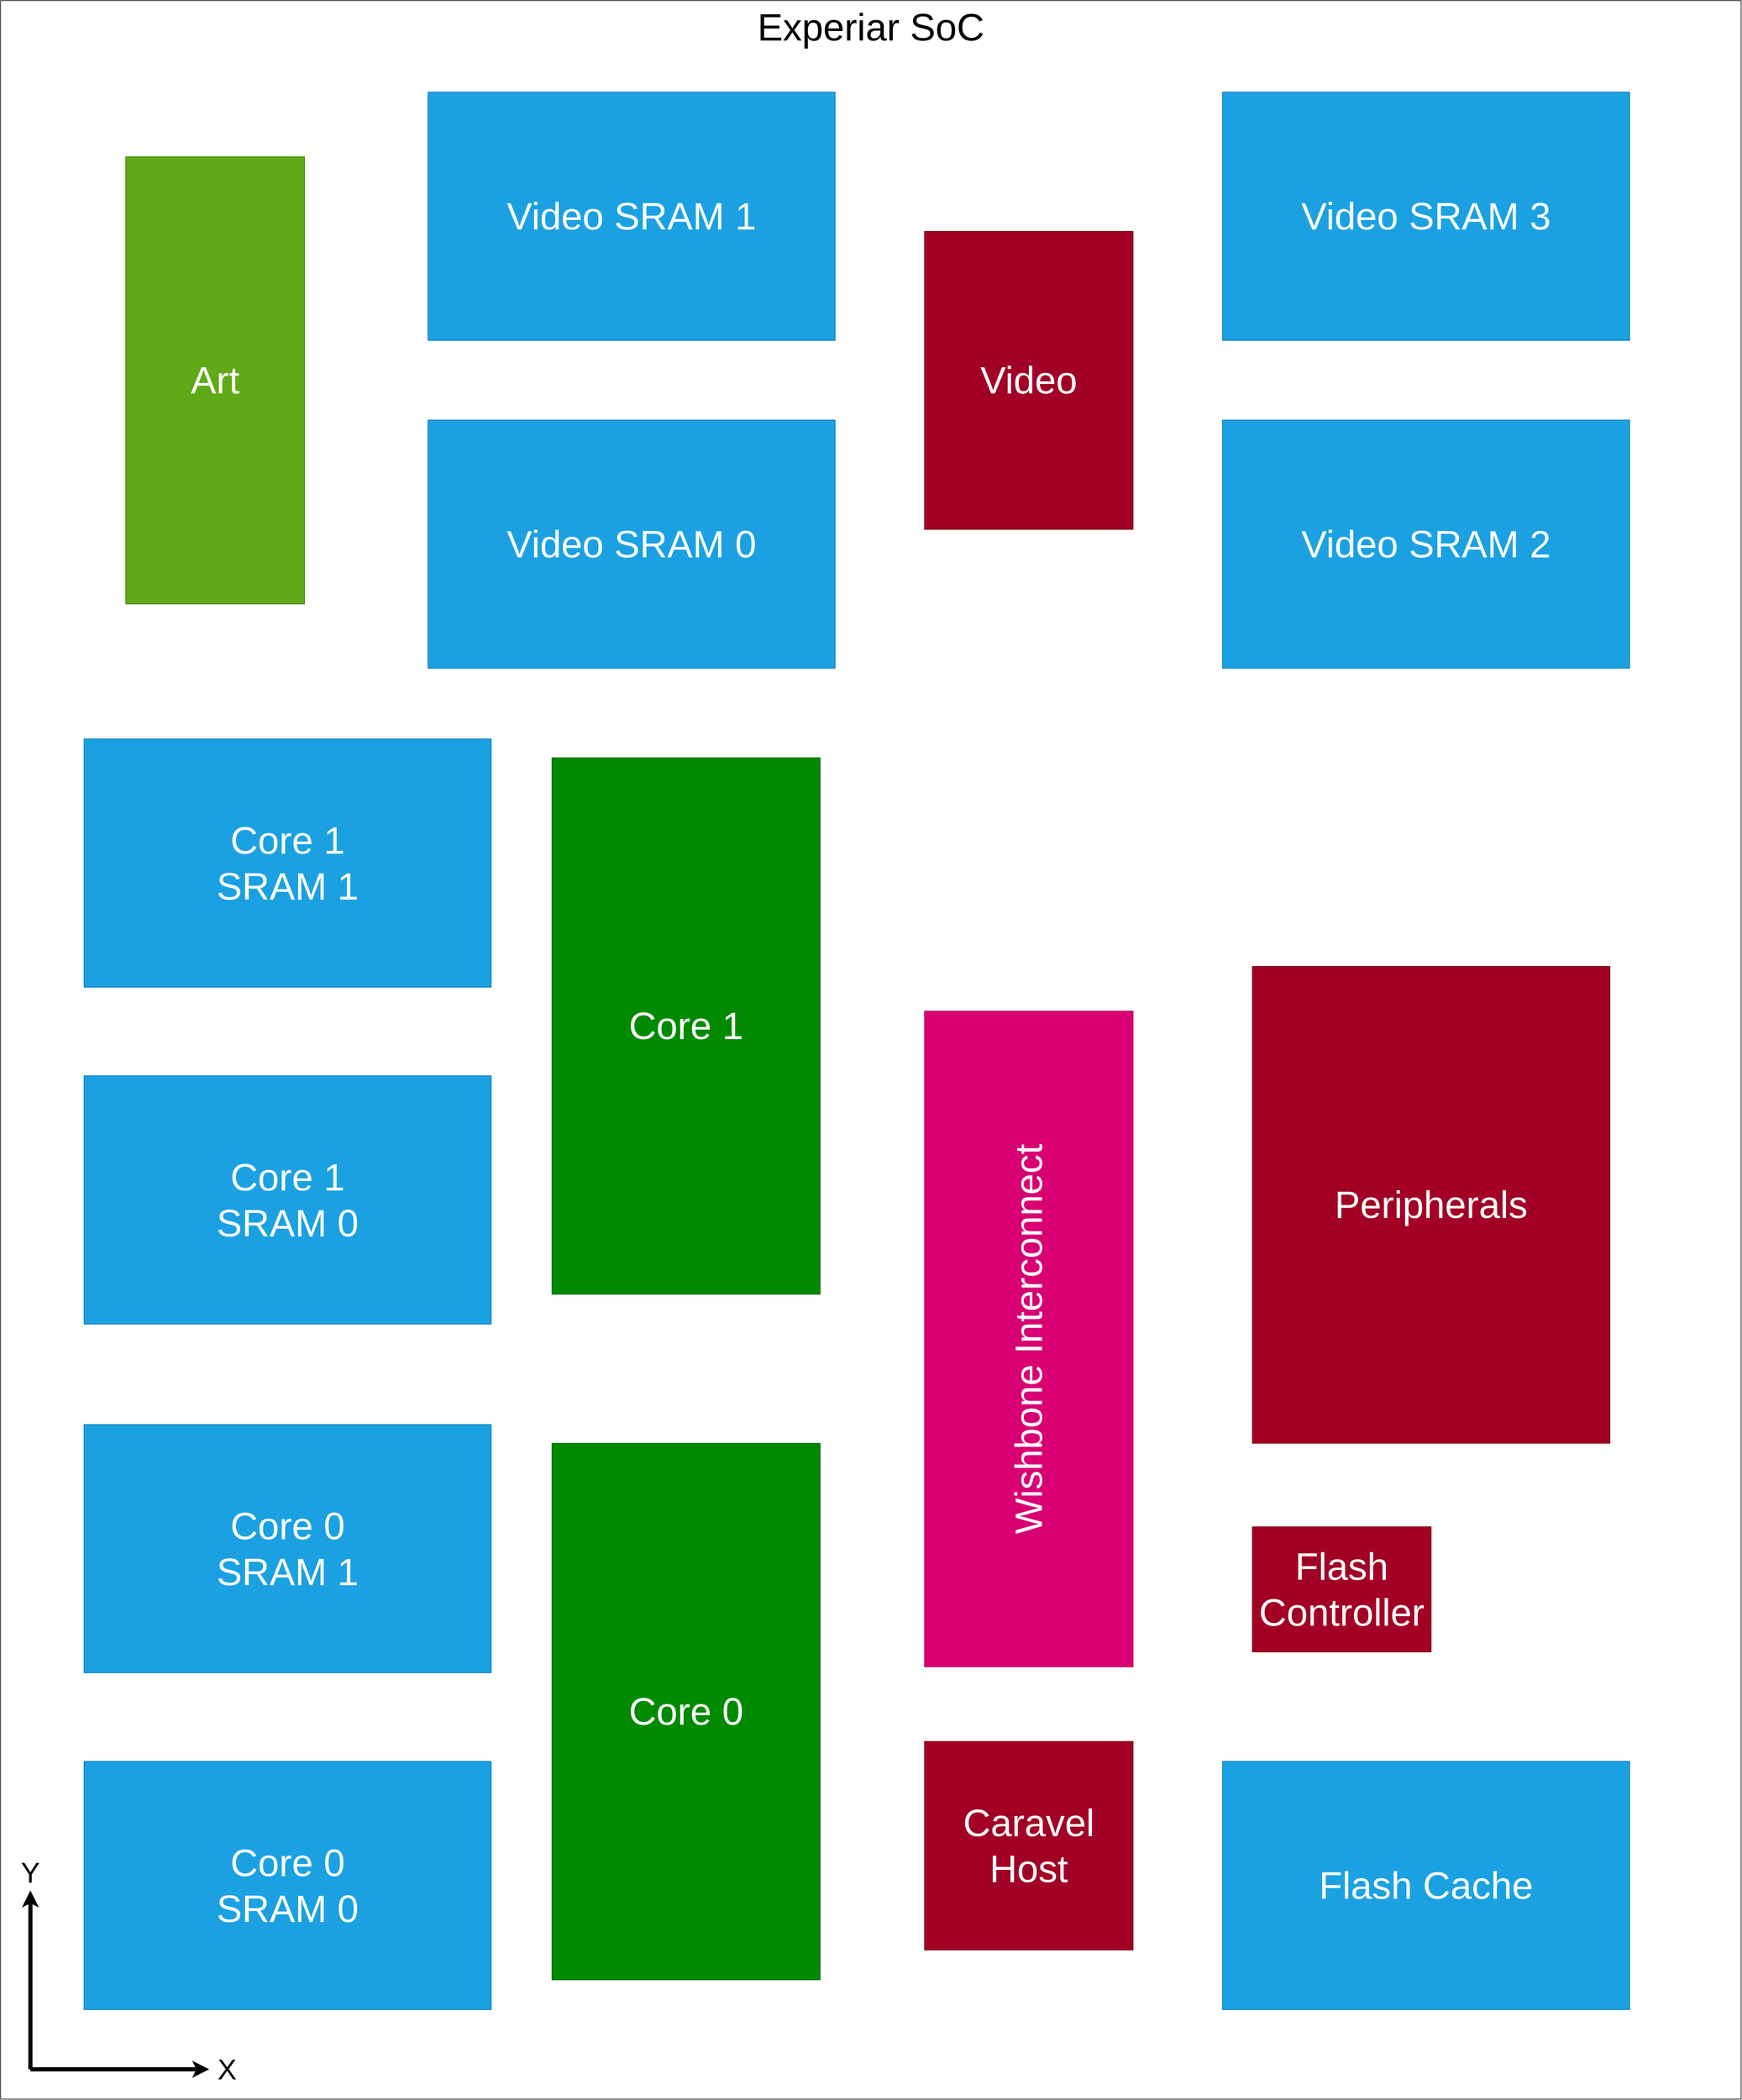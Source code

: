<mxfile version="18.0.6" type="device" pages="2"><diagram id="yvsdHdthbN7Aulyef8FL" name="Chip"><mxGraphModel dx="6873" dy="4083" grid="1" gridSize="10" guides="1" tooltips="1" connect="0" arrows="0" fold="1" page="1" pageScale="1" pageWidth="1600" pageHeight="900" math="1" shadow="0"><root><mxCell id="0"/><mxCell id="1" parent="0"/><mxCell id="F5nkeVbqzN7qwwfJJaGw-9" value="" style="group;flipV=1;" parent="1" vertex="1" connectable="0"><mxGeometry width="2920" height="3520" as="geometry"/></mxCell><mxCell id="ul03ughP1UyIuIYH0G2M-1" value="&lt;font style=&quot;font-size: 64px&quot;&gt;Experiar SoC&lt;/font&gt;" style="rounded=0;whiteSpace=wrap;html=1;verticalAlign=top;flipV=0;direction=east;shadow=0;sketch=0;fillColor=default;gradientColor=none;glass=0;container=0;imageVerticalAlign=middle;noLabel=0;" parent="F5nkeVbqzN7qwwfJJaGw-9" vertex="1"><mxGeometry width="2920" height="3520" as="geometry"/></mxCell><mxCell id="KyZ2MTBXQiaxvafbOAjm-1" value="&lt;font style=&quot;font-size: 64px&quot;&gt;Wishbone Interconnect&lt;/font&gt;" style="rounded=0;whiteSpace=wrap;html=1;verticalAlign=middle;flipV=1;direction=east;shadow=0;sketch=0;fillColor=#d80073;glass=0;container=0;imageVerticalAlign=middle;noLabel=0;fontColor=#ffffff;strokeColor=#A50040;horizontal=0;" parent="F5nkeVbqzN7qwwfJJaGw-9" vertex="1"><mxGeometry x="1550" y="1695" width="350" height="1100" as="geometry"/></mxCell><mxCell id="KyZ2MTBXQiaxvafbOAjm-2" value="&lt;font style=&quot;font-size: 64px&quot;&gt;Peripherals&lt;/font&gt;" style="rounded=0;whiteSpace=wrap;html=1;verticalAlign=middle;flipV=1;direction=east;shadow=0;sketch=0;fillColor=#a20025;glass=0;container=0;imageVerticalAlign=middle;noLabel=0;fontColor=#ffffff;strokeColor=#6F0000;" parent="F5nkeVbqzN7qwwfJJaGw-9" vertex="1"><mxGeometry x="2100" y="1620" width="600" height="800" as="geometry"/></mxCell><mxCell id="KyZ2MTBXQiaxvafbOAjm-3" value="&lt;font style=&quot;font-size: 64px&quot;&gt;Core 1&lt;/font&gt;" style="rounded=0;whiteSpace=wrap;html=1;verticalAlign=middle;flipV=0;direction=east;shadow=0;sketch=0;fillColor=#008a00;glass=0;container=0;imageVerticalAlign=middle;noLabel=0;fontColor=#ffffff;strokeColor=#005700;" parent="F5nkeVbqzN7qwwfJJaGw-9" vertex="1"><mxGeometry x="925" y="1270" width="450" height="900" as="geometry"/></mxCell><mxCell id="KyZ2MTBXQiaxvafbOAjm-4" value="&lt;font style=&quot;font-size: 64px&quot;&gt;Core 0&lt;/font&gt;" style="rounded=0;whiteSpace=wrap;html=1;verticalAlign=middle;flipV=1;direction=east;shadow=0;sketch=0;fillColor=#008a00;glass=0;container=0;imageVerticalAlign=middle;noLabel=0;fontColor=#ffffff;strokeColor=#005700;" parent="F5nkeVbqzN7qwwfJJaGw-9" vertex="1"><mxGeometry x="925" y="2420" width="450" height="900" as="geometry"/></mxCell><mxCell id="KyZ2MTBXQiaxvafbOAjm-5" value="&lt;font style=&quot;font-size: 64px&quot;&gt;Core 0&lt;br&gt;SRAM 1&lt;/font&gt;" style="rounded=0;whiteSpace=wrap;html=1;verticalAlign=middle;flipV=1;direction=west;shadow=0;sketch=0;fillColor=#1ba1e2;glass=0;container=0;imageVerticalAlign=middle;noLabel=0;fontColor=#ffffff;strokeColor=#006EAF;" parent="F5nkeVbqzN7qwwfJJaGw-9" vertex="1"><mxGeometry x="140" y="2388.46" width="683.1" height="416.54" as="geometry"/></mxCell><mxCell id="KyZ2MTBXQiaxvafbOAjm-6" value="&lt;font style=&quot;font-size: 64px&quot;&gt;Core 1&lt;br&gt;SRAM 0&lt;/font&gt;" style="rounded=0;whiteSpace=wrap;html=1;verticalAlign=middle;flipV=1;direction=west;shadow=0;sketch=0;fillColor=#1ba1e2;glass=0;container=0;imageVerticalAlign=middle;noLabel=0;fontColor=#ffffff;strokeColor=#006EAF;" parent="F5nkeVbqzN7qwwfJJaGw-9" vertex="1"><mxGeometry x="140" y="1803.46" width="683.1" height="416.54" as="geometry"/></mxCell><mxCell id="KyZ2MTBXQiaxvafbOAjm-7" value="&lt;font style=&quot;font-size: 64px&quot;&gt;Caravel Host&lt;/font&gt;" style="rounded=0;whiteSpace=wrap;html=1;verticalAlign=middle;flipV=1;direction=east;shadow=0;sketch=0;fillColor=#a20025;glass=0;container=0;imageVerticalAlign=middle;noLabel=0;fontColor=#ffffff;strokeColor=#6F0000;" parent="F5nkeVbqzN7qwwfJJaGw-9" vertex="1"><mxGeometry x="1550" y="2920" width="350" height="350" as="geometry"/></mxCell><mxCell id="KyZ2MTBXQiaxvafbOAjm-9" value="" style="endArrow=classic;html=1;rounded=0;strokeWidth=7;" parent="F5nkeVbqzN7qwwfJJaGw-9" edge="1"><mxGeometry width="50" height="50" relative="1" as="geometry"><mxPoint x="50" y="3470" as="sourcePoint"/><mxPoint x="50" y="3170" as="targetPoint"/></mxGeometry></mxCell><mxCell id="KyZ2MTBXQiaxvafbOAjm-10" value="" style="endArrow=classic;html=1;rounded=0;strokeWidth=7;" parent="F5nkeVbqzN7qwwfJJaGw-9" edge="1"><mxGeometry width="50" height="50" relative="1" as="geometry"><mxPoint x="50" y="3470" as="sourcePoint"/><mxPoint x="350" y="3470" as="targetPoint"/></mxGeometry></mxCell><mxCell id="KyZ2MTBXQiaxvafbOAjm-21" value="Y" style="text;html=1;strokeColor=none;fillColor=none;align=center;verticalAlign=middle;whiteSpace=wrap;rounded=0;fontSize=48;" parent="F5nkeVbqzN7qwwfJJaGw-9" vertex="1"><mxGeometry x="30" y="3120" width="40" height="40" as="geometry"/></mxCell><mxCell id="KyZ2MTBXQiaxvafbOAjm-22" value="X" style="text;html=1;strokeColor=none;fillColor=none;align=center;verticalAlign=middle;whiteSpace=wrap;rounded=0;fontSize=48;" parent="F5nkeVbqzN7qwwfJJaGw-9" vertex="1"><mxGeometry x="360" y="3450" width="40" height="40" as="geometry"/></mxCell><mxCell id="F5nkeVbqzN7qwwfJJaGw-1" value="&lt;font style=&quot;font-size: 64px&quot;&gt;Video&lt;/font&gt;" style="rounded=0;whiteSpace=wrap;html=1;verticalAlign=middle;flipV=1;direction=east;shadow=0;sketch=0;fillColor=#a20025;glass=0;container=0;imageVerticalAlign=middle;noLabel=0;fontColor=#ffffff;strokeColor=#6F0000;" parent="F5nkeVbqzN7qwwfJJaGw-9" vertex="1"><mxGeometry x="1550" y="387" width="350" height="500" as="geometry"/></mxCell><mxCell id="F5nkeVbqzN7qwwfJJaGw-2" value="&lt;font style=&quot;font-size: 64px&quot;&gt;Video SRAM 3&lt;/font&gt;" style="rounded=0;whiteSpace=wrap;html=1;verticalAlign=middle;flipV=1;direction=east;shadow=0;sketch=0;fillColor=#1ba1e2;glass=0;container=0;imageVerticalAlign=middle;noLabel=0;fontColor=#ffffff;strokeColor=#006EAF;" parent="F5nkeVbqzN7qwwfJJaGw-9" vertex="1"><mxGeometry x="2050" y="153.46" width="683.1" height="416.54" as="geometry"/></mxCell><mxCell id="F5nkeVbqzN7qwwfJJaGw-3" value="&lt;font style=&quot;font-size: 64px&quot;&gt;Video SRAM 2&lt;/font&gt;" style="rounded=0;whiteSpace=wrap;html=1;verticalAlign=middle;flipV=1;direction=east;shadow=0;sketch=0;fillColor=#1ba1e2;glass=0;container=0;imageVerticalAlign=middle;noLabel=0;fontColor=#ffffff;strokeColor=#006EAF;" parent="F5nkeVbqzN7qwwfJJaGw-9" vertex="1"><mxGeometry x="2050" y="703.46" width="683.1" height="416.54" as="geometry"/></mxCell><mxCell id="zKgmCt91TdVVQ_jArr60-1" value="&lt;font style=&quot;font-size: 64px&quot;&gt;Flash&lt;br&gt;Controller&lt;br&gt;&lt;/font&gt;" style="rounded=0;whiteSpace=wrap;html=1;verticalAlign=middle;flipV=1;direction=south;shadow=0;sketch=0;fillColor=#a20025;glass=0;container=0;imageVerticalAlign=middle;noLabel=0;fontColor=#ffffff;strokeColor=#6F0000;horizontal=1;" parent="F5nkeVbqzN7qwwfJJaGw-9" vertex="1"><mxGeometry x="2100" y="2560" width="300" height="210" as="geometry"/></mxCell><mxCell id="HnePqxmNIAXnWnvkojr7-1" value="&lt;font style=&quot;font-size: 64px&quot;&gt;Core 1&lt;br&gt;SRAM 1&lt;/font&gt;" style="rounded=0;whiteSpace=wrap;html=1;verticalAlign=middle;flipV=1;direction=west;shadow=0;sketch=0;fillColor=#1ba1e2;glass=0;container=0;imageVerticalAlign=middle;noLabel=0;fontColor=#ffffff;strokeColor=#006EAF;" parent="F5nkeVbqzN7qwwfJJaGw-9" vertex="1"><mxGeometry x="140" y="1238.46" width="683.1" height="416.54" as="geometry"/></mxCell><mxCell id="HnePqxmNIAXnWnvkojr7-2" value="&lt;font style=&quot;font-size: 64px&quot;&gt;Core 0&lt;br&gt;SRAM 0&lt;/font&gt;" style="rounded=0;whiteSpace=wrap;html=1;verticalAlign=middle;flipV=1;direction=west;shadow=0;sketch=0;fillColor=#1ba1e2;glass=0;container=0;imageVerticalAlign=middle;noLabel=0;fontColor=#ffffff;strokeColor=#006EAF;" parent="F5nkeVbqzN7qwwfJJaGw-9" vertex="1"><mxGeometry x="140" y="2953.46" width="683.1" height="416.54" as="geometry"/></mxCell><mxCell id="HnePqxmNIAXnWnvkojr7-3" value="&lt;font style=&quot;font-size: 64px&quot;&gt;Flash Cache&lt;/font&gt;" style="rounded=0;whiteSpace=wrap;html=1;verticalAlign=middle;flipV=1;direction=west;shadow=0;sketch=0;fillColor=#1ba1e2;glass=0;container=0;imageVerticalAlign=middle;noLabel=0;fontColor=#ffffff;strokeColor=#006EAF;" parent="F5nkeVbqzN7qwwfJJaGw-9" vertex="1"><mxGeometry x="2050" y="2953.46" width="683.1" height="416.54" as="geometry"/></mxCell><mxCell id="HnePqxmNIAXnWnvkojr7-4" value="&lt;font style=&quot;font-size: 64px&quot;&gt;Video SRAM 1&lt;/font&gt;" style="rounded=0;whiteSpace=wrap;html=1;verticalAlign=middle;flipV=1;direction=west;shadow=0;sketch=0;fillColor=#1ba1e2;glass=0;container=0;imageVerticalAlign=middle;noLabel=0;fontColor=#ffffff;strokeColor=#006EAF;" parent="F5nkeVbqzN7qwwfJJaGw-9" vertex="1"><mxGeometry x="717" y="153.46" width="683.1" height="416.54" as="geometry"/></mxCell><mxCell id="HnePqxmNIAXnWnvkojr7-6" value="&lt;font style=&quot;font-size: 64px&quot;&gt;Video SRAM 0&lt;br&gt;&lt;/font&gt;" style="rounded=0;whiteSpace=wrap;html=1;verticalAlign=middle;flipV=1;direction=east;shadow=0;sketch=0;fillColor=#1ba1e2;glass=0;container=0;imageVerticalAlign=middle;noLabel=0;fontColor=#ffffff;strokeColor=#006EAF;" parent="F5nkeVbqzN7qwwfJJaGw-9" vertex="1"><mxGeometry x="717" y="703.46" width="683.1" height="416.54" as="geometry"/></mxCell><mxCell id="kEOpQD5vJWPCYRww3W3l-1" value="&lt;font style=&quot;font-size: 64px&quot;&gt;Art&lt;/font&gt;" style="rounded=0;whiteSpace=wrap;html=1;verticalAlign=middle;flipV=1;direction=south;shadow=0;sketch=0;fillColor=#60a917;glass=0;container=0;imageVerticalAlign=middle;noLabel=0;fontColor=#ffffff;strokeColor=#2D7600;" parent="F5nkeVbqzN7qwwfJJaGw-9" vertex="1"><mxGeometry x="210" y="262" width="300" height="750" as="geometry"/></mxCell></root></mxGraphModel></diagram><diagram id="kcoLZmZ3kFTKQlzi6wLs" name="Peripherals"><mxGraphModel dx="2062" dy="1225" grid="1" gridSize="10" guides="1" tooltips="1" connect="0" arrows="0" fold="1" page="1" pageScale="1" pageWidth="1600" pageHeight="900" math="1" shadow="0"><root><mxCell id="0"/><mxCell id="1" parent="0"/><mxCell id="biApISmDoDsnWp0QtFlV-1" value="&lt;font style=&quot;font-size: 32px&quot;&gt;Peripherals&lt;/font&gt;" style="rounded=0;whiteSpace=wrap;html=1;verticalAlign=top;" parent="1" vertex="1"><mxGeometry x="100" y="100" width="1000" height="1500" as="geometry"/></mxCell><mxCell id="biApISmDoDsnWp0QtFlV-2" value="&lt;font style=&quot;font-size: 32px&quot;&gt;GPIO&lt;/font&gt;" style="rounded=0;whiteSpace=wrap;html=1;fillColor=#6a00ff;fontColor=#ffffff;strokeColor=#3700CC;verticalAlign=top;" parent="1" vertex="1"><mxGeometry x="200" y="200" width="350" height="350" as="geometry"/></mxCell><mxCell id="biApISmDoDsnWp0QtFlV-6" value="&lt;font style=&quot;font-size: 32px&quot;&gt;IO Multiplexer&lt;/font&gt;" style="rounded=0;whiteSpace=wrap;html=1;fillColor=#a20025;fontColor=#ffffff;strokeColor=#6F0000;verticalAlign=top;" parent="1" vertex="1"><mxGeometry x="750" y="200" width="200" height="200" as="geometry"/></mxCell><mxCell id="biApISmDoDsnWp0QtFlV-8" value="&lt;font style=&quot;font-size: 32px&quot;&gt;PWM&lt;/font&gt;" style="rounded=0;whiteSpace=wrap;html=1;fillColor=#6a00ff;fontColor=#ffffff;strokeColor=#3700CC;verticalAlign=top;" parent="1" vertex="1"><mxGeometry x="650" y="600" width="390" height="490" as="geometry"/></mxCell><mxCell id="biApISmDoDsnWp0QtFlV-9" value="&lt;font style=&quot;font-size: 32px&quot;&gt;SPI&lt;br&gt;&lt;/font&gt;" style="rounded=0;whiteSpace=wrap;html=1;fillColor=#6a00ff;fontColor=#ffffff;strokeColor=#3700CC;verticalAlign=top;" parent="1" vertex="1"><mxGeometry x="200" y="675" width="200" height="200" as="geometry"/></mxCell><mxCell id="biApISmDoDsnWp0QtFlV-10" value="&lt;font style=&quot;font-size: 32px&quot;&gt;UART&lt;/font&gt;" style="rounded=0;whiteSpace=wrap;html=1;fillColor=#6a00ff;fontColor=#ffffff;strokeColor=#3700CC;verticalAlign=top;" parent="1" vertex="1"><mxGeometry x="650" y="1150" width="350" height="350" as="geometry"/></mxCell><mxCell id="biApISmDoDsnWp0QtFlV-11" value="&lt;font style=&quot;font-size: 32px&quot;&gt;Wishbone Peripheral Bus Interface&lt;/font&gt;" style="rounded=0;whiteSpace=wrap;html=1;fillColor=#d80073;fontColor=#ffffff;strokeColor=#A50040;verticalAlign=top;" parent="1" vertex="1"><mxGeometry x="200" y="1150" width="350" height="350" as="geometry"/></mxCell></root></mxGraphModel></diagram></mxfile>